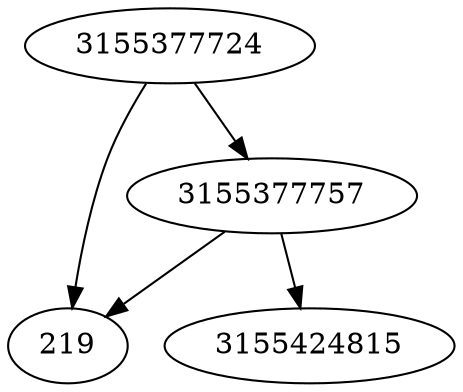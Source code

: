 strict digraph  {
219;
3155377724;
3155377757;
3155424815;
3155377724 -> 219;
3155377724 -> 3155377757;
3155377757 -> 219;
3155377757 -> 3155424815;
}
